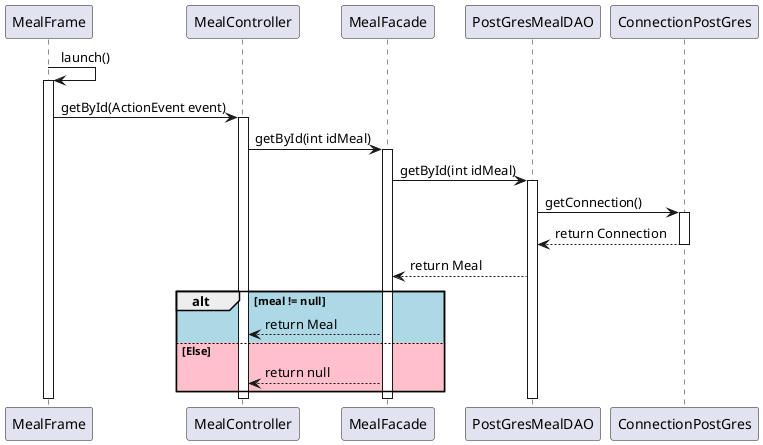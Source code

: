 @startuml
MealFrame -> MealFrame : launch()
activate MealFrame

MealFrame -> MealController: getById(ActionEvent event)
activate MealController

MealController -> MealFacade: getById(int idMeal)
activate MealFacade

MealFacade -> PostGresMealDAO : getById(int idMeal)
activate PostGresMealDAO

PostGresMealDAO -> ConnectionPostGres : getConnection()
activate ConnectionPostGres
ConnectionPostGres --> PostGresMealDAO : return Connection
deactivate ConnectionPostGres
PostGresMealDAO --> MealFacade : return Meal


alt #LightBlue meal != null

    MealFacade --> MealController: return Meal

else #Pink Else

    MealFacade --> MealController: return null
end


deactivate PostGresMealDAO
deactivate MealFacade
deactivate MealController
deactivate MealFrame


@enduml
